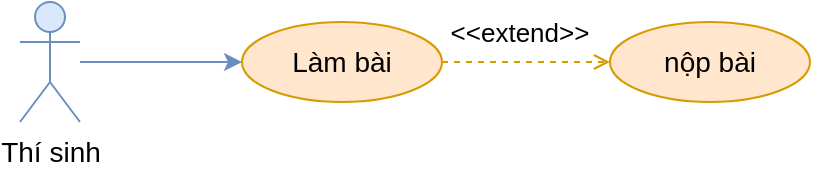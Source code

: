 <mxfile version="22.1.16" type="device">
  <diagram name="Page-1" id="Hxy_ZuIgAigQAuNg_0g7">
    <mxGraphModel dx="1050" dy="621" grid="1" gridSize="10" guides="1" tooltips="1" connect="1" arrows="1" fold="1" page="1" pageScale="1" pageWidth="850" pageHeight="1100" math="0" shadow="0">
      <root>
        <mxCell id="0" />
        <mxCell id="1" parent="0" />
        <mxCell id="nR_RWJZnegtFRqn7nPhD-1" style="rounded=0;orthogonalLoop=1;jettySize=auto;html=1;dashed=1;fillColor=#ffe6cc;strokeColor=#d79b00;fontSize=14;endArrow=open;endFill=0;" edge="1" parent="1" source="nR_RWJZnegtFRqn7nPhD-2" target="nR_RWJZnegtFRqn7nPhD-3">
          <mxGeometry relative="1" as="geometry" />
        </mxCell>
        <mxCell id="nR_RWJZnegtFRqn7nPhD-2" value="Làm bài" style="ellipse;whiteSpace=wrap;html=1;fillColor=#ffe6cc;strokeColor=#d79b00;fontSize=14;" vertex="1" parent="1">
          <mxGeometry x="141" y="130" width="100" height="40" as="geometry" />
        </mxCell>
        <mxCell id="nR_RWJZnegtFRqn7nPhD-3" value="nộp bài" style="ellipse;whiteSpace=wrap;html=1;fillColor=#ffe6cc;strokeColor=#d79b00;fontSize=14;" vertex="1" parent="1">
          <mxGeometry x="325" y="130" width="100" height="40" as="geometry" />
        </mxCell>
        <mxCell id="nR_RWJZnegtFRqn7nPhD-4" value="&lt;font style=&quot;font-size: 13px;&quot;&gt;&amp;lt;&amp;lt;extend&amp;gt;&amp;gt;&lt;/font&gt;" style="text;html=1;strokeColor=none;fillColor=none;align=center;verticalAlign=middle;whiteSpace=wrap;rounded=0;rotation=0;fontSize=13;" vertex="1" parent="1">
          <mxGeometry x="250" y="120" width="60" height="30" as="geometry" />
        </mxCell>
        <mxCell id="nR_RWJZnegtFRqn7nPhD-5" style="rounded=0;orthogonalLoop=1;jettySize=auto;html=1;entryX=0;entryY=0.5;entryDx=0;entryDy=0;fillColor=#dae8fc;strokeColor=#6c8ebf;fontSize=14;" edge="1" parent="1" source="nR_RWJZnegtFRqn7nPhD-6" target="nR_RWJZnegtFRqn7nPhD-2">
          <mxGeometry relative="1" as="geometry" />
        </mxCell>
        <mxCell id="nR_RWJZnegtFRqn7nPhD-6" value="Thí sinh" style="shape=umlActor;verticalLabelPosition=bottom;verticalAlign=top;html=1;outlineConnect=0;fillColor=#dae8fc;strokeColor=#6c8ebf;fontSize=14;" vertex="1" parent="1">
          <mxGeometry x="30" y="120" width="30" height="60" as="geometry" />
        </mxCell>
      </root>
    </mxGraphModel>
  </diagram>
</mxfile>
